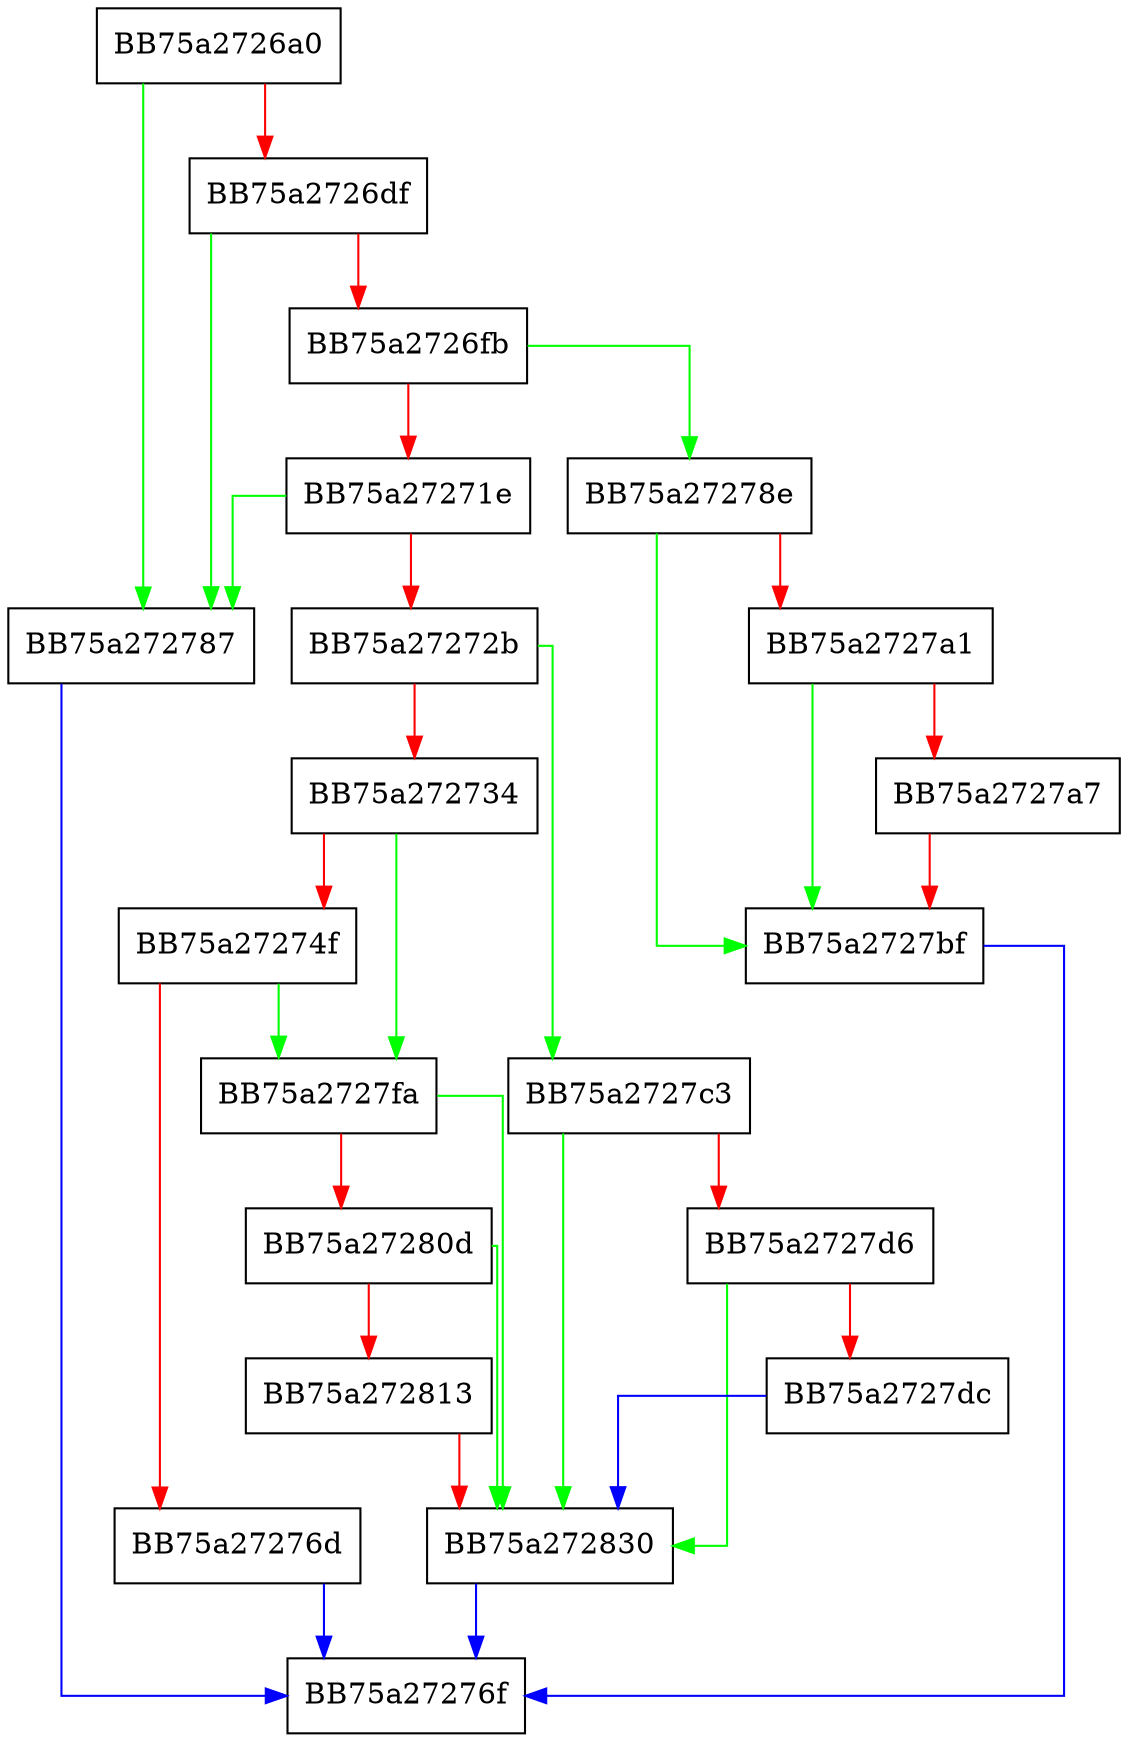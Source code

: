 digraph VerifyQuadLength {
  node [shape="box"];
  graph [splines=ortho];
  BB75a2726a0 -> BB75a272787 [color="green"];
  BB75a2726a0 -> BB75a2726df [color="red"];
  BB75a2726df -> BB75a272787 [color="green"];
  BB75a2726df -> BB75a2726fb [color="red"];
  BB75a2726fb -> BB75a27278e [color="green"];
  BB75a2726fb -> BB75a27271e [color="red"];
  BB75a27271e -> BB75a272787 [color="green"];
  BB75a27271e -> BB75a27272b [color="red"];
  BB75a27272b -> BB75a2727c3 [color="green"];
  BB75a27272b -> BB75a272734 [color="red"];
  BB75a272734 -> BB75a2727fa [color="green"];
  BB75a272734 -> BB75a27274f [color="red"];
  BB75a27274f -> BB75a2727fa [color="green"];
  BB75a27274f -> BB75a27276d [color="red"];
  BB75a27276d -> BB75a27276f [color="blue"];
  BB75a272787 -> BB75a27276f [color="blue"];
  BB75a27278e -> BB75a2727bf [color="green"];
  BB75a27278e -> BB75a2727a1 [color="red"];
  BB75a2727a1 -> BB75a2727bf [color="green"];
  BB75a2727a1 -> BB75a2727a7 [color="red"];
  BB75a2727a7 -> BB75a2727bf [color="red"];
  BB75a2727bf -> BB75a27276f [color="blue"];
  BB75a2727c3 -> BB75a272830 [color="green"];
  BB75a2727c3 -> BB75a2727d6 [color="red"];
  BB75a2727d6 -> BB75a272830 [color="green"];
  BB75a2727d6 -> BB75a2727dc [color="red"];
  BB75a2727dc -> BB75a272830 [color="blue"];
  BB75a2727fa -> BB75a272830 [color="green"];
  BB75a2727fa -> BB75a27280d [color="red"];
  BB75a27280d -> BB75a272830 [color="green"];
  BB75a27280d -> BB75a272813 [color="red"];
  BB75a272813 -> BB75a272830 [color="red"];
  BB75a272830 -> BB75a27276f [color="blue"];
}